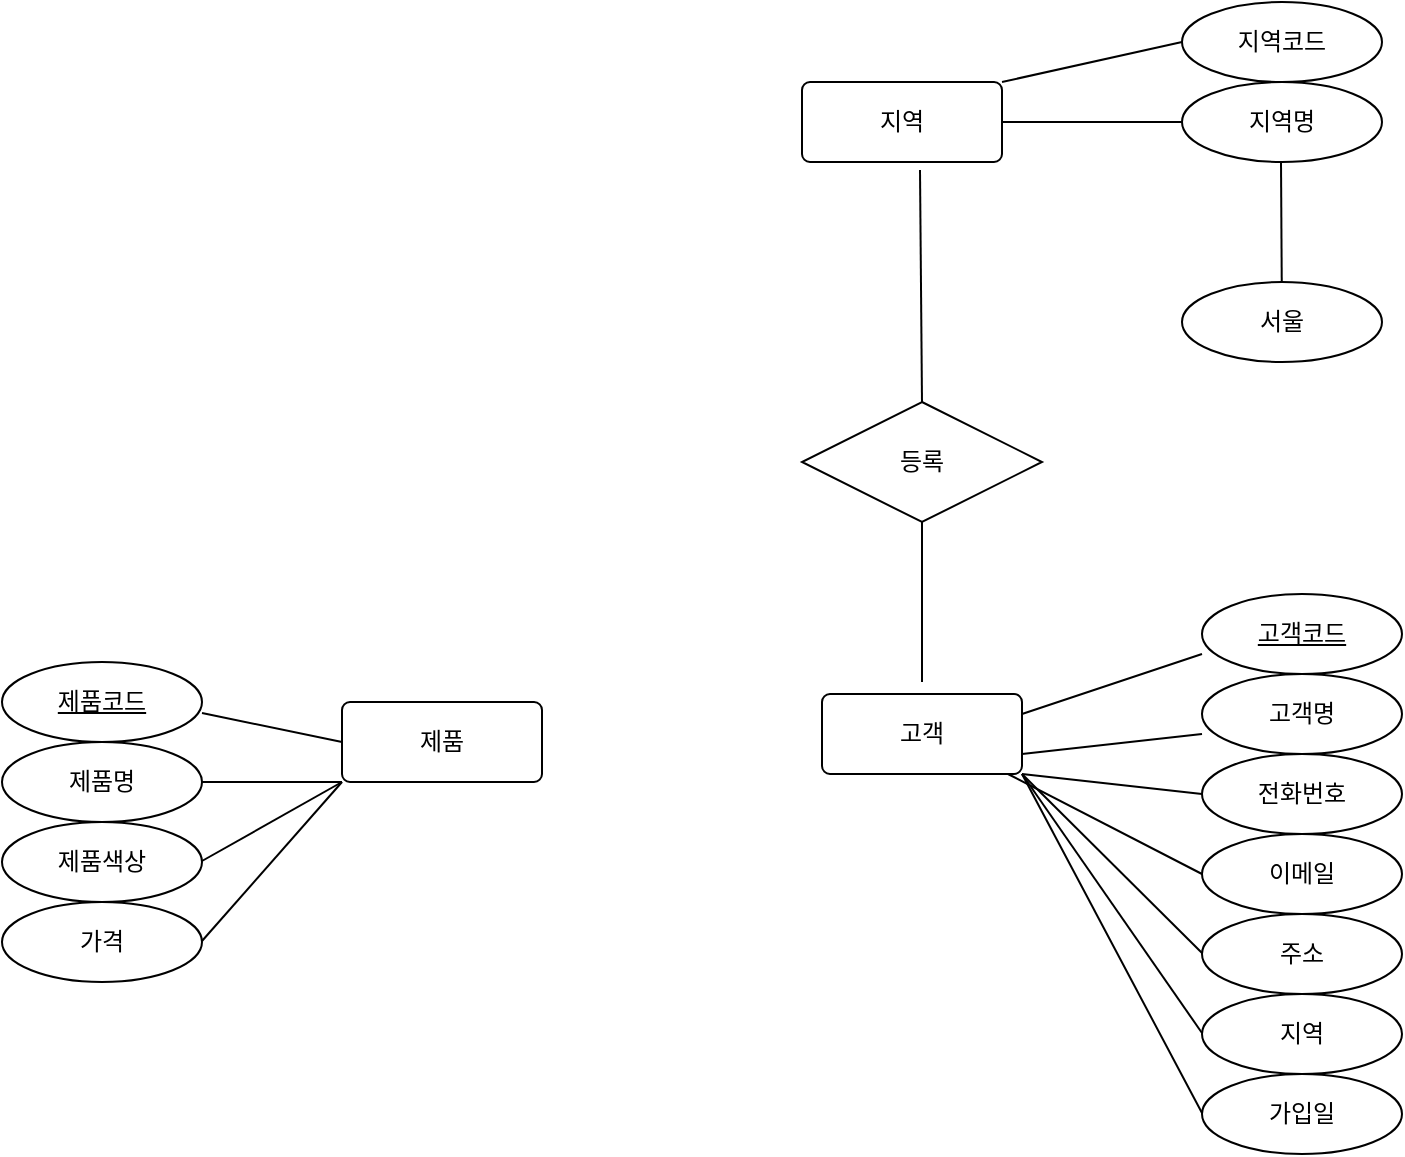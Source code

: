 <mxfile version="23.0.2" type="github">
  <diagram name="페이지-1" id="qjQy2F5a-WHERvEfg9et">
    <mxGraphModel dx="1434" dy="780" grid="1" gridSize="10" guides="1" tooltips="1" connect="1" arrows="1" fold="1" page="1" pageScale="1" pageWidth="827" pageHeight="1169" math="0" shadow="0">
      <root>
        <mxCell id="0" />
        <mxCell id="1" parent="0" />
        <mxCell id="vXC1wFFsq_RJTpFqTa4A-1" value="고객" style="rounded=1;arcSize=10;whiteSpace=wrap;html=1;align=center;" vertex="1" parent="1">
          <mxGeometry x="460" y="416" width="100" height="40" as="geometry" />
        </mxCell>
        <mxCell id="vXC1wFFsq_RJTpFqTa4A-2" value="고객코드" style="ellipse;whiteSpace=wrap;html=1;align=center;fontStyle=4;" vertex="1" parent="1">
          <mxGeometry x="650" y="366" width="100" height="40" as="geometry" />
        </mxCell>
        <mxCell id="vXC1wFFsq_RJTpFqTa4A-3" value="고객명" style="ellipse;whiteSpace=wrap;html=1;align=center;" vertex="1" parent="1">
          <mxGeometry x="650" y="406" width="100" height="40" as="geometry" />
        </mxCell>
        <mxCell id="vXC1wFFsq_RJTpFqTa4A-4" value="전화번호" style="ellipse;whiteSpace=wrap;html=1;align=center;" vertex="1" parent="1">
          <mxGeometry x="650" y="446" width="100" height="40" as="geometry" />
        </mxCell>
        <mxCell id="vXC1wFFsq_RJTpFqTa4A-5" value="이메일" style="ellipse;whiteSpace=wrap;html=1;align=center;" vertex="1" parent="1">
          <mxGeometry x="650" y="486" width="100" height="40" as="geometry" />
        </mxCell>
        <mxCell id="vXC1wFFsq_RJTpFqTa4A-6" value="주소" style="ellipse;whiteSpace=wrap;html=1;align=center;" vertex="1" parent="1">
          <mxGeometry x="650" y="526" width="100" height="40" as="geometry" />
        </mxCell>
        <mxCell id="vXC1wFFsq_RJTpFqTa4A-7" value="지역" style="ellipse;whiteSpace=wrap;html=1;align=center;" vertex="1" parent="1">
          <mxGeometry x="650" y="566" width="100" height="40" as="geometry" />
        </mxCell>
        <mxCell id="vXC1wFFsq_RJTpFqTa4A-9" value="가입일" style="ellipse;whiteSpace=wrap;html=1;align=center;" vertex="1" parent="1">
          <mxGeometry x="650" y="606" width="100" height="40" as="geometry" />
        </mxCell>
        <mxCell id="vXC1wFFsq_RJTpFqTa4A-10" value="" style="endArrow=none;html=1;rounded=0;exitX=1;exitY=0.25;exitDx=0;exitDy=0;" edge="1" parent="1" source="vXC1wFFsq_RJTpFqTa4A-1">
          <mxGeometry relative="1" as="geometry">
            <mxPoint x="490" y="396" as="sourcePoint" />
            <mxPoint x="650" y="396" as="targetPoint" />
          </mxGeometry>
        </mxCell>
        <mxCell id="vXC1wFFsq_RJTpFqTa4A-11" value="" style="endArrow=none;html=1;rounded=0;exitX=1;exitY=0.75;exitDx=0;exitDy=0;" edge="1" parent="1" source="vXC1wFFsq_RJTpFqTa4A-1">
          <mxGeometry relative="1" as="geometry">
            <mxPoint x="550" y="435.5" as="sourcePoint" />
            <mxPoint x="650" y="436" as="targetPoint" />
          </mxGeometry>
        </mxCell>
        <mxCell id="vXC1wFFsq_RJTpFqTa4A-12" value="" style="endArrow=none;html=1;rounded=0;entryX=0;entryY=0.5;entryDx=0;entryDy=0;" edge="1" parent="1" target="vXC1wFFsq_RJTpFqTa4A-4">
          <mxGeometry relative="1" as="geometry">
            <mxPoint x="560" y="456" as="sourcePoint" />
            <mxPoint x="700" y="456" as="targetPoint" />
          </mxGeometry>
        </mxCell>
        <mxCell id="vXC1wFFsq_RJTpFqTa4A-13" value="" style="endArrow=none;html=1;rounded=0;exitX=0.93;exitY=1;exitDx=0;exitDy=0;exitPerimeter=0;entryX=0;entryY=0.5;entryDx=0;entryDy=0;" edge="1" parent="1" source="vXC1wFFsq_RJTpFqTa4A-1" target="vXC1wFFsq_RJTpFqTa4A-5">
          <mxGeometry relative="1" as="geometry">
            <mxPoint x="520" y="505.5" as="sourcePoint" />
            <mxPoint x="680" y="505.5" as="targetPoint" />
          </mxGeometry>
        </mxCell>
        <mxCell id="vXC1wFFsq_RJTpFqTa4A-14" value="" style="endArrow=none;html=1;rounded=0;exitX=1;exitY=1;exitDx=0;exitDy=0;entryX=0;entryY=0.488;entryDx=0;entryDy=0;entryPerimeter=0;" edge="1" parent="1" source="vXC1wFFsq_RJTpFqTa4A-1" target="vXC1wFFsq_RJTpFqTa4A-6">
          <mxGeometry relative="1" as="geometry">
            <mxPoint x="480" y="545.5" as="sourcePoint" />
            <mxPoint x="640" y="545.5" as="targetPoint" />
          </mxGeometry>
        </mxCell>
        <mxCell id="vXC1wFFsq_RJTpFqTa4A-16" value="" style="endArrow=none;html=1;rounded=0;" edge="1" parent="1">
          <mxGeometry relative="1" as="geometry">
            <mxPoint x="560" y="456" as="sourcePoint" />
            <mxPoint x="650" y="585.5" as="targetPoint" />
          </mxGeometry>
        </mxCell>
        <mxCell id="vXC1wFFsq_RJTpFqTa4A-17" value="" style="endArrow=none;html=1;rounded=0;" edge="1" parent="1">
          <mxGeometry relative="1" as="geometry">
            <mxPoint x="560" y="456" as="sourcePoint" />
            <mxPoint x="650" y="625.5" as="targetPoint" />
          </mxGeometry>
        </mxCell>
        <mxCell id="vXC1wFFsq_RJTpFqTa4A-18" value="지역" style="rounded=1;arcSize=10;whiteSpace=wrap;html=1;align=center;" vertex="1" parent="1">
          <mxGeometry x="450" y="110" width="100" height="40" as="geometry" />
        </mxCell>
        <mxCell id="vXC1wFFsq_RJTpFqTa4A-19" value="지역코드" style="ellipse;whiteSpace=wrap;html=1;align=center;" vertex="1" parent="1">
          <mxGeometry x="640" y="70" width="100" height="40" as="geometry" />
        </mxCell>
        <mxCell id="vXC1wFFsq_RJTpFqTa4A-20" value="지역명" style="ellipse;whiteSpace=wrap;html=1;align=center;" vertex="1" parent="1">
          <mxGeometry x="640" y="110" width="100" height="40" as="geometry" />
        </mxCell>
        <mxCell id="vXC1wFFsq_RJTpFqTa4A-21" value="" style="endArrow=none;html=1;rounded=0;" edge="1" parent="1">
          <mxGeometry relative="1" as="geometry">
            <mxPoint x="550" y="130" as="sourcePoint" />
            <mxPoint x="640" y="130" as="targetPoint" />
          </mxGeometry>
        </mxCell>
        <mxCell id="vXC1wFFsq_RJTpFqTa4A-22" value="" style="endArrow=none;html=1;rounded=0;exitX=1;exitY=0;exitDx=0;exitDy=0;entryX=0;entryY=0.5;entryDx=0;entryDy=0;" edge="1" parent="1" source="vXC1wFFsq_RJTpFqTa4A-18" target="vXC1wFFsq_RJTpFqTa4A-19">
          <mxGeometry relative="1" as="geometry">
            <mxPoint x="560" y="100" as="sourcePoint" />
            <mxPoint x="650" y="100" as="targetPoint" />
          </mxGeometry>
        </mxCell>
        <mxCell id="vXC1wFFsq_RJTpFqTa4A-24" value="" style="endArrow=none;html=1;rounded=0;" edge="1" parent="1" target="vXC1wFFsq_RJTpFqTa4A-25">
          <mxGeometry relative="1" as="geometry">
            <mxPoint x="689.5" y="150" as="sourcePoint" />
            <mxPoint x="690" y="230" as="targetPoint" />
          </mxGeometry>
        </mxCell>
        <mxCell id="vXC1wFFsq_RJTpFqTa4A-25" value="서울" style="ellipse;whiteSpace=wrap;html=1;align=center;" vertex="1" parent="1">
          <mxGeometry x="640" y="210" width="100" height="40" as="geometry" />
        </mxCell>
        <mxCell id="vXC1wFFsq_RJTpFqTa4A-26" value="등록" style="shape=rhombus;perimeter=rhombusPerimeter;whiteSpace=wrap;html=1;align=center;" vertex="1" parent="1">
          <mxGeometry x="450" y="270" width="120" height="60" as="geometry" />
        </mxCell>
        <mxCell id="vXC1wFFsq_RJTpFqTa4A-27" value="" style="endArrow=none;html=1;rounded=0;exitX=0.5;exitY=0;exitDx=0;exitDy=0;exitPerimeter=0;entryX=0.59;entryY=1.1;entryDx=0;entryDy=0;entryPerimeter=0;" edge="1" parent="1" source="vXC1wFFsq_RJTpFqTa4A-26" target="vXC1wFFsq_RJTpFqTa4A-18">
          <mxGeometry relative="1" as="geometry">
            <mxPoint x="499.5" y="270" as="sourcePoint" />
            <mxPoint x="499.5" y="150" as="targetPoint" />
          </mxGeometry>
        </mxCell>
        <mxCell id="vXC1wFFsq_RJTpFqTa4A-28" value="" style="endArrow=none;html=1;rounded=0;" edge="1" parent="1">
          <mxGeometry relative="1" as="geometry">
            <mxPoint x="510" y="410" as="sourcePoint" />
            <mxPoint x="510" y="330" as="targetPoint" />
          </mxGeometry>
        </mxCell>
        <mxCell id="vXC1wFFsq_RJTpFqTa4A-29" value="제품" style="rounded=1;arcSize=10;whiteSpace=wrap;html=1;align=center;" vertex="1" parent="1">
          <mxGeometry x="220" y="420" width="100" height="40" as="geometry" />
        </mxCell>
        <mxCell id="vXC1wFFsq_RJTpFqTa4A-30" value="제품코드" style="ellipse;whiteSpace=wrap;html=1;align=center;fontStyle=4;" vertex="1" parent="1">
          <mxGeometry x="50" y="400" width="100" height="40" as="geometry" />
        </mxCell>
        <mxCell id="vXC1wFFsq_RJTpFqTa4A-31" value="제품명" style="ellipse;whiteSpace=wrap;html=1;align=center;" vertex="1" parent="1">
          <mxGeometry x="50" y="440" width="100" height="40" as="geometry" />
        </mxCell>
        <mxCell id="vXC1wFFsq_RJTpFqTa4A-32" value="제품색상" style="ellipse;whiteSpace=wrap;html=1;align=center;" vertex="1" parent="1">
          <mxGeometry x="50" y="480" width="100" height="40" as="geometry" />
        </mxCell>
        <mxCell id="vXC1wFFsq_RJTpFqTa4A-33" value="가격" style="ellipse;whiteSpace=wrap;html=1;align=center;" vertex="1" parent="1">
          <mxGeometry x="50" y="520" width="100" height="40" as="geometry" />
        </mxCell>
        <mxCell id="vXC1wFFsq_RJTpFqTa4A-34" value="" style="endArrow=none;html=1;rounded=0;entryX=0;entryY=0.5;entryDx=0;entryDy=0;" edge="1" parent="1" target="vXC1wFFsq_RJTpFqTa4A-29">
          <mxGeometry relative="1" as="geometry">
            <mxPoint x="150" y="425.5" as="sourcePoint" />
            <mxPoint x="310" y="425.5" as="targetPoint" />
          </mxGeometry>
        </mxCell>
        <mxCell id="vXC1wFFsq_RJTpFqTa4A-35" value="" style="endArrow=none;html=1;rounded=0;" edge="1" parent="1">
          <mxGeometry relative="1" as="geometry">
            <mxPoint x="150" y="460" as="sourcePoint" />
            <mxPoint x="220" y="460" as="targetPoint" />
          </mxGeometry>
        </mxCell>
        <mxCell id="vXC1wFFsq_RJTpFqTa4A-36" value="" style="endArrow=none;html=1;rounded=0;" edge="1" parent="1">
          <mxGeometry relative="1" as="geometry">
            <mxPoint x="150" y="499.5" as="sourcePoint" />
            <mxPoint x="220" y="460" as="targetPoint" />
          </mxGeometry>
        </mxCell>
        <mxCell id="vXC1wFFsq_RJTpFqTa4A-37" value="" style="endArrow=none;html=1;rounded=0;entryX=0;entryY=1;entryDx=0;entryDy=0;" edge="1" parent="1" target="vXC1wFFsq_RJTpFqTa4A-29">
          <mxGeometry relative="1" as="geometry">
            <mxPoint x="150" y="539.5" as="sourcePoint" />
            <mxPoint x="230" y="539.5" as="targetPoint" />
          </mxGeometry>
        </mxCell>
      </root>
    </mxGraphModel>
  </diagram>
</mxfile>
